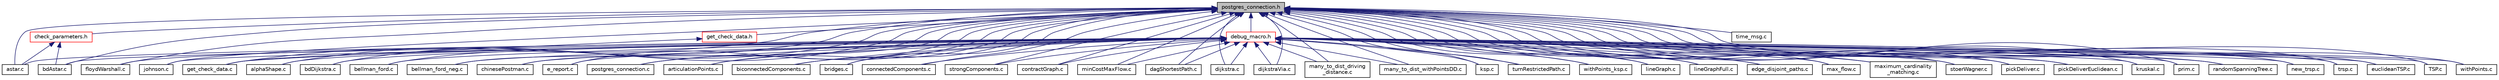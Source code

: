 digraph "postgres_connection.h"
{
  edge [fontname="Helvetica",fontsize="10",labelfontname="Helvetica",labelfontsize="10"];
  node [fontname="Helvetica",fontsize="10",shape=record];
  Node6 [label="postgres_connection.h",height=0.2,width=0.4,color="black", fillcolor="grey75", style="filled", fontcolor="black"];
  Node6 -> Node7 [dir="back",color="midnightblue",fontsize="10",style="solid",fontname="Helvetica"];
  Node7 [label="floydWarshall.c",height=0.2,width=0.4,color="black", fillcolor="white", style="filled",URL="$floydWarshall_8c.html"];
  Node6 -> Node8 [dir="back",color="midnightblue",fontsize="10",style="solid",fontname="Helvetica"];
  Node8 [label="johnson.c",height=0.2,width=0.4,color="black", fillcolor="white", style="filled",URL="$johnson_8c.html"];
  Node6 -> Node9 [dir="back",color="midnightblue",fontsize="10",style="solid",fontname="Helvetica"];
  Node9 [label="alphaShape.c",height=0.2,width=0.4,color="black", fillcolor="white", style="filled",URL="$alphaShape_8c.html"];
  Node6 -> Node10 [dir="back",color="midnightblue",fontsize="10",style="solid",fontname="Helvetica"];
  Node10 [label="astar.c",height=0.2,width=0.4,color="black", fillcolor="white", style="filled",URL="$astar_8c.html"];
  Node6 -> Node11 [dir="back",color="midnightblue",fontsize="10",style="solid",fontname="Helvetica"];
  Node11 [label="bdAstar.c",height=0.2,width=0.4,color="black", fillcolor="white", style="filled",URL="$bdAstar_8c.html"];
  Node6 -> Node12 [dir="back",color="midnightblue",fontsize="10",style="solid",fontname="Helvetica"];
  Node12 [label="bdDijkstra.c",height=0.2,width=0.4,color="black", fillcolor="white", style="filled",URL="$bdDijkstra_8c.html"];
  Node6 -> Node13 [dir="back",color="midnightblue",fontsize="10",style="solid",fontname="Helvetica"];
  Node13 [label="bellman_ford.c",height=0.2,width=0.4,color="black", fillcolor="white", style="filled",URL="$bellman__ford_8c.html"];
  Node6 -> Node14 [dir="back",color="midnightblue",fontsize="10",style="solid",fontname="Helvetica"];
  Node14 [label="bellman_ford_neg.c",height=0.2,width=0.4,color="black", fillcolor="white", style="filled",URL="$bellman__ford__neg_8c.html"];
  Node6 -> Node15 [dir="back",color="midnightblue",fontsize="10",style="solid",fontname="Helvetica"];
  Node15 [label="chinesePostman.c",height=0.2,width=0.4,color="black", fillcolor="white", style="filled",URL="$chinesePostman_8c.html"];
  Node6 -> Node16 [dir="back",color="midnightblue",fontsize="10",style="solid",fontname="Helvetica"];
  Node16 [label="e_report.c",height=0.2,width=0.4,color="black", fillcolor="white", style="filled",URL="$e__report_8c.html"];
  Node6 -> Node17 [dir="back",color="midnightblue",fontsize="10",style="solid",fontname="Helvetica"];
  Node17 [label="get_check_data.c",height=0.2,width=0.4,color="black", fillcolor="white", style="filled",URL="$get__check__data_8c.html"];
  Node6 -> Node18 [dir="back",color="midnightblue",fontsize="10",style="solid",fontname="Helvetica"];
  Node18 [label="postgres_connection.c",height=0.2,width=0.4,color="black", fillcolor="white", style="filled",URL="$postgres__connection_8c.html"];
  Node6 -> Node19 [dir="back",color="midnightblue",fontsize="10",style="solid",fontname="Helvetica"];
  Node19 [label="time_msg.c",height=0.2,width=0.4,color="black", fillcolor="white", style="filled",URL="$time__msg_8c.html"];
  Node6 -> Node20 [dir="back",color="midnightblue",fontsize="10",style="solid",fontname="Helvetica"];
  Node20 [label="articulationPoints.c",height=0.2,width=0.4,color="black", fillcolor="white", style="filled",URL="$articulationPoints_8c.html"];
  Node6 -> Node21 [dir="back",color="midnightblue",fontsize="10",style="solid",fontname="Helvetica"];
  Node21 [label="biconnectedComponents.c",height=0.2,width=0.4,color="black", fillcolor="white", style="filled",URL="$biconnectedComponents_8c.html"];
  Node6 -> Node22 [dir="back",color="midnightblue",fontsize="10",style="solid",fontname="Helvetica"];
  Node22 [label="bridges.c",height=0.2,width=0.4,color="black", fillcolor="white", style="filled",URL="$bridges_8c.html"];
  Node6 -> Node23 [dir="back",color="midnightblue",fontsize="10",style="solid",fontname="Helvetica"];
  Node23 [label="connectedComponents.c",height=0.2,width=0.4,color="black", fillcolor="white", style="filled",URL="$connectedComponents_8c.html"];
  Node6 -> Node24 [dir="back",color="midnightblue",fontsize="10",style="solid",fontname="Helvetica"];
  Node24 [label="strongComponents.c",height=0.2,width=0.4,color="black", fillcolor="white", style="filled",URL="$strongComponents_8c.html"];
  Node6 -> Node25 [dir="back",color="midnightblue",fontsize="10",style="solid",fontname="Helvetica"];
  Node25 [label="contractGraph.c",height=0.2,width=0.4,color="black", fillcolor="white", style="filled",URL="$contractGraph_8c.html"];
  Node6 -> Node26 [dir="back",color="midnightblue",fontsize="10",style="solid",fontname="Helvetica"];
  Node26 [label="minCostMaxFlow.c",height=0.2,width=0.4,color="black", fillcolor="white", style="filled",URL="$minCostMaxFlow_8c.html",tooltip="Connecting code with postgres. "];
  Node6 -> Node27 [dir="back",color="midnightblue",fontsize="10",style="solid",fontname="Helvetica"];
  Node27 [label="dagShortestPath.c",height=0.2,width=0.4,color="black", fillcolor="white", style="filled",URL="$dagShortestPath_8c.html"];
  Node6 -> Node28 [dir="back",color="midnightblue",fontsize="10",style="solid",fontname="Helvetica"];
  Node28 [label="dijkstra.c",height=0.2,width=0.4,color="black", fillcolor="white", style="filled",URL="$dijkstra_8c.html"];
  Node6 -> Node29 [dir="back",color="midnightblue",fontsize="10",style="solid",fontname="Helvetica"];
  Node29 [label="dijkstraVia.c",height=0.2,width=0.4,color="black", fillcolor="white", style="filled",URL="$dijkstraVia_8c.html"];
  Node6 -> Node30 [dir="back",color="midnightblue",fontsize="10",style="solid",fontname="Helvetica"];
  Node30 [label="many_to_dist_driving\l_distance.c",height=0.2,width=0.4,color="black", fillcolor="white", style="filled",URL="$many__to__dist__driving__distance_8c.html"];
  Node6 -> Node31 [dir="back",color="midnightblue",fontsize="10",style="solid",fontname="Helvetica"];
  Node31 [label="many_to_dist_withPointsDD.c",height=0.2,width=0.4,color="black", fillcolor="white", style="filled",URL="$many__to__dist__withPointsDD_8c.html"];
  Node6 -> Node32 [dir="back",color="midnightblue",fontsize="10",style="solid",fontname="Helvetica"];
  Node32 [label="ksp.c",height=0.2,width=0.4,color="black", fillcolor="white", style="filled",URL="$ksp_8c.html"];
  Node6 -> Node33 [dir="back",color="midnightblue",fontsize="10",style="solid",fontname="Helvetica"];
  Node33 [label="turnRestrictedPath.c",height=0.2,width=0.4,color="black", fillcolor="white", style="filled",URL="$turnRestrictedPath_8c.html"];
  Node6 -> Node34 [dir="back",color="midnightblue",fontsize="10",style="solid",fontname="Helvetica"];
  Node34 [label="withPoints_ksp.c",height=0.2,width=0.4,color="black", fillcolor="white", style="filled",URL="$withPoints__ksp_8c.html"];
  Node6 -> Node35 [dir="back",color="midnightblue",fontsize="10",style="solid",fontname="Helvetica"];
  Node35 [label="lineGraph.c",height=0.2,width=0.4,color="black", fillcolor="white", style="filled",URL="$lineGraph_8c.html",tooltip="Connecting code with postgres. "];
  Node6 -> Node36 [dir="back",color="midnightblue",fontsize="10",style="solid",fontname="Helvetica"];
  Node36 [label="lineGraphFull.c",height=0.2,width=0.4,color="black", fillcolor="white", style="filled",URL="$lineGraphFull_8c.html"];
  Node6 -> Node37 [dir="back",color="midnightblue",fontsize="10",style="solid",fontname="Helvetica"];
  Node37 [label="edge_disjoint_paths.c",height=0.2,width=0.4,color="black", fillcolor="white", style="filled",URL="$edge__disjoint__paths_8c.html"];
  Node6 -> Node38 [dir="back",color="midnightblue",fontsize="10",style="solid",fontname="Helvetica"];
  Node38 [label="max_flow.c",height=0.2,width=0.4,color="black", fillcolor="white", style="filled",URL="$max__flow_8c.html"];
  Node6 -> Node39 [dir="back",color="midnightblue",fontsize="10",style="solid",fontname="Helvetica"];
  Node39 [label="maximum_cardinality\l_matching.c",height=0.2,width=0.4,color="black", fillcolor="white", style="filled",URL="$maximum__cardinality__matching_8c.html"];
  Node6 -> Node40 [dir="back",color="midnightblue",fontsize="10",style="solid",fontname="Helvetica"];
  Node40 [label="stoerWagner.c",height=0.2,width=0.4,color="black", fillcolor="white", style="filled",URL="$stoerWagner_8c.html"];
  Node6 -> Node41 [dir="back",color="midnightblue",fontsize="10",style="solid",fontname="Helvetica"];
  Node41 [label="pickDeliver.c",height=0.2,width=0.4,color="black", fillcolor="white", style="filled",URL="$pickDeliver_8c.html"];
  Node6 -> Node42 [dir="back",color="midnightblue",fontsize="10",style="solid",fontname="Helvetica"];
  Node42 [label="pickDeliverEuclidean.c",height=0.2,width=0.4,color="black", fillcolor="white", style="filled",URL="$pickDeliverEuclidean_8c.html"];
  Node6 -> Node43 [dir="back",color="midnightblue",fontsize="10",style="solid",fontname="Helvetica"];
  Node43 [label="kruskal.c",height=0.2,width=0.4,color="black", fillcolor="white", style="filled",URL="$kruskal_8c.html"];
  Node6 -> Node44 [dir="back",color="midnightblue",fontsize="10",style="solid",fontname="Helvetica"];
  Node44 [label="prim.c",height=0.2,width=0.4,color="black", fillcolor="white", style="filled",URL="$prim_8c.html"];
  Node6 -> Node45 [dir="back",color="midnightblue",fontsize="10",style="solid",fontname="Helvetica"];
  Node45 [label="randomSpanningTree.c",height=0.2,width=0.4,color="black", fillcolor="white", style="filled",URL="$randomSpanningTree_8c.html"];
  Node6 -> Node46 [dir="back",color="midnightblue",fontsize="10",style="solid",fontname="Helvetica"];
  Node46 [label="new_trsp.c",height=0.2,width=0.4,color="black", fillcolor="white", style="filled",URL="$new__trsp_8c.html"];
  Node6 -> Node47 [dir="back",color="midnightblue",fontsize="10",style="solid",fontname="Helvetica"];
  Node47 [label="trsp.c",height=0.2,width=0.4,color="black", fillcolor="white", style="filled",URL="$trsp_8c.html"];
  Node6 -> Node48 [dir="back",color="midnightblue",fontsize="10",style="solid",fontname="Helvetica"];
  Node48 [label="euclideanTSP.c",height=0.2,width=0.4,color="black", fillcolor="white", style="filled",URL="$euclideanTSP_8c.html"];
  Node6 -> Node49 [dir="back",color="midnightblue",fontsize="10",style="solid",fontname="Helvetica"];
  Node49 [label="TSP.c",height=0.2,width=0.4,color="black", fillcolor="white", style="filled",URL="$TSP_8c.html"];
  Node6 -> Node50 [dir="back",color="midnightblue",fontsize="10",style="solid",fontname="Helvetica"];
  Node50 [label="withPoints.c",height=0.2,width=0.4,color="black", fillcolor="white", style="filled",URL="$withPoints_8c.html"];
  Node6 -> Node51 [dir="back",color="midnightblue",fontsize="10",style="solid",fontname="Helvetica"];
  Node51 [label="check_parameters.h",height=0.2,width=0.4,color="red", fillcolor="white", style="filled",URL="$check__parameters_8h.html"];
  Node51 -> Node10 [dir="back",color="midnightblue",fontsize="10",style="solid",fontname="Helvetica"];
  Node51 -> Node11 [dir="back",color="midnightblue",fontsize="10",style="solid",fontname="Helvetica"];
  Node6 -> Node53 [dir="back",color="midnightblue",fontsize="10",style="solid",fontname="Helvetica"];
  Node53 [label="debug_macro.h",height=0.2,width=0.4,color="red", fillcolor="white", style="filled",URL="$debug__macro_8h.html"];
  Node53 -> Node7 [dir="back",color="midnightblue",fontsize="10",style="solid",fontname="Helvetica"];
  Node53 -> Node8 [dir="back",color="midnightblue",fontsize="10",style="solid",fontname="Helvetica"];
  Node53 -> Node9 [dir="back",color="midnightblue",fontsize="10",style="solid",fontname="Helvetica"];
  Node53 -> Node10 [dir="back",color="midnightblue",fontsize="10",style="solid",fontname="Helvetica"];
  Node53 -> Node11 [dir="back",color="midnightblue",fontsize="10",style="solid",fontname="Helvetica"];
  Node53 -> Node12 [dir="back",color="midnightblue",fontsize="10",style="solid",fontname="Helvetica"];
  Node53 -> Node13 [dir="back",color="midnightblue",fontsize="10",style="solid",fontname="Helvetica"];
  Node53 -> Node14 [dir="back",color="midnightblue",fontsize="10",style="solid",fontname="Helvetica"];
  Node53 -> Node15 [dir="back",color="midnightblue",fontsize="10",style="solid",fontname="Helvetica"];
  Node53 -> Node16 [dir="back",color="midnightblue",fontsize="10",style="solid",fontname="Helvetica"];
  Node53 -> Node17 [dir="back",color="midnightblue",fontsize="10",style="solid",fontname="Helvetica"];
  Node53 -> Node18 [dir="back",color="midnightblue",fontsize="10",style="solid",fontname="Helvetica"];
  Node53 -> Node20 [dir="back",color="midnightblue",fontsize="10",style="solid",fontname="Helvetica"];
  Node53 -> Node21 [dir="back",color="midnightblue",fontsize="10",style="solid",fontname="Helvetica"];
  Node53 -> Node22 [dir="back",color="midnightblue",fontsize="10",style="solid",fontname="Helvetica"];
  Node53 -> Node23 [dir="back",color="midnightblue",fontsize="10",style="solid",fontname="Helvetica"];
  Node53 -> Node24 [dir="back",color="midnightblue",fontsize="10",style="solid",fontname="Helvetica"];
  Node53 -> Node25 [dir="back",color="midnightblue",fontsize="10",style="solid",fontname="Helvetica"];
  Node53 -> Node26 [dir="back",color="midnightblue",fontsize="10",style="solid",fontname="Helvetica"];
  Node53 -> Node27 [dir="back",color="midnightblue",fontsize="10",style="solid",fontname="Helvetica"];
  Node53 -> Node28 [dir="back",color="midnightblue",fontsize="10",style="solid",fontname="Helvetica"];
  Node53 -> Node29 [dir="back",color="midnightblue",fontsize="10",style="solid",fontname="Helvetica"];
  Node53 -> Node30 [dir="back",color="midnightblue",fontsize="10",style="solid",fontname="Helvetica"];
  Node53 -> Node31 [dir="back",color="midnightblue",fontsize="10",style="solid",fontname="Helvetica"];
  Node53 -> Node32 [dir="back",color="midnightblue",fontsize="10",style="solid",fontname="Helvetica"];
  Node53 -> Node33 [dir="back",color="midnightblue",fontsize="10",style="solid",fontname="Helvetica"];
  Node53 -> Node34 [dir="back",color="midnightblue",fontsize="10",style="solid",fontname="Helvetica"];
  Node53 -> Node35 [dir="back",color="midnightblue",fontsize="10",style="solid",fontname="Helvetica"];
  Node53 -> Node36 [dir="back",color="midnightblue",fontsize="10",style="solid",fontname="Helvetica"];
  Node53 -> Node37 [dir="back",color="midnightblue",fontsize="10",style="solid",fontname="Helvetica"];
  Node53 -> Node38 [dir="back",color="midnightblue",fontsize="10",style="solid",fontname="Helvetica"];
  Node53 -> Node39 [dir="back",color="midnightblue",fontsize="10",style="solid",fontname="Helvetica"];
  Node53 -> Node40 [dir="back",color="midnightblue",fontsize="10",style="solid",fontname="Helvetica"];
  Node53 -> Node41 [dir="back",color="midnightblue",fontsize="10",style="solid",fontname="Helvetica"];
  Node53 -> Node42 [dir="back",color="midnightblue",fontsize="10",style="solid",fontname="Helvetica"];
  Node53 -> Node43 [dir="back",color="midnightblue",fontsize="10",style="solid",fontname="Helvetica"];
  Node53 -> Node44 [dir="back",color="midnightblue",fontsize="10",style="solid",fontname="Helvetica"];
  Node53 -> Node45 [dir="back",color="midnightblue",fontsize="10",style="solid",fontname="Helvetica"];
  Node53 -> Node46 [dir="back",color="midnightblue",fontsize="10",style="solid",fontname="Helvetica"];
  Node53 -> Node47 [dir="back",color="midnightblue",fontsize="10",style="solid",fontname="Helvetica"];
  Node53 -> Node48 [dir="back",color="midnightblue",fontsize="10",style="solid",fontname="Helvetica"];
  Node53 -> Node49 [dir="back",color="midnightblue",fontsize="10",style="solid",fontname="Helvetica"];
  Node53 -> Node50 [dir="back",color="midnightblue",fontsize="10",style="solid",fontname="Helvetica"];
  Node6 -> Node64 [dir="back",color="midnightblue",fontsize="10",style="solid",fontname="Helvetica"];
  Node64 [label="get_check_data.h",height=0.2,width=0.4,color="red", fillcolor="white", style="filled",URL="$get__check__data_8h.html"];
  Node64 -> Node17 [dir="back",color="midnightblue",fontsize="10",style="solid",fontname="Helvetica"];
}
